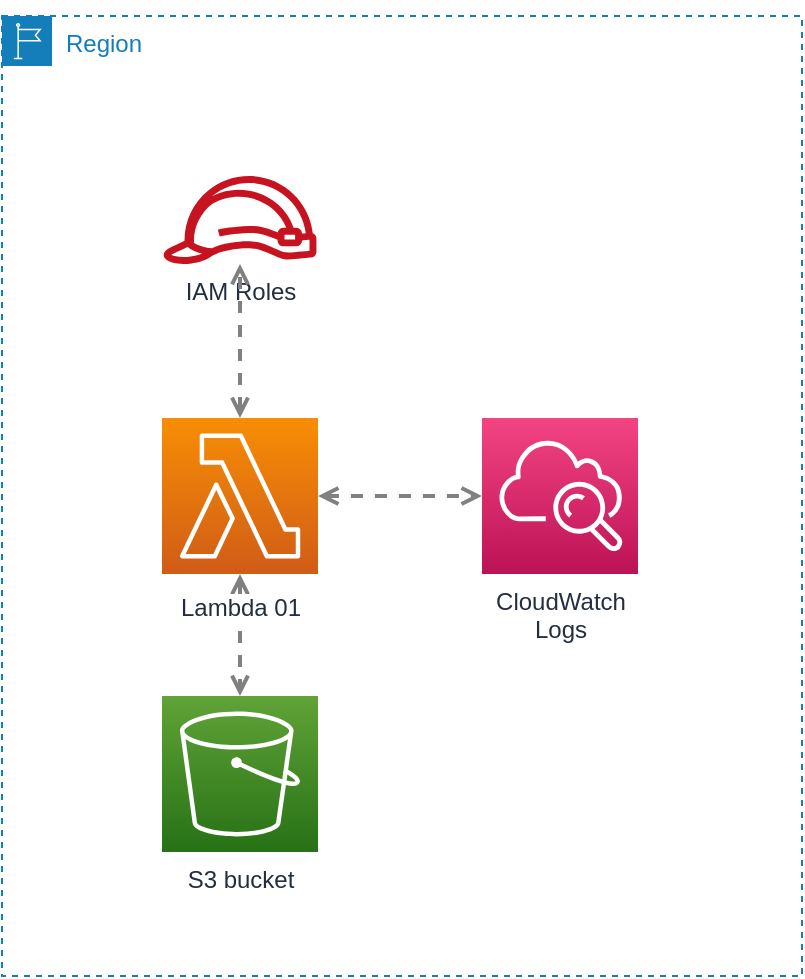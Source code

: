 <mxfile version="20.8.16" type="device"><diagram id="Ht1M8jgEwFfnCIfOTk4-" name="Page-1"><mxGraphModel dx="1432" dy="808" grid="1" gridSize="10" guides="1" tooltips="1" connect="1" arrows="1" fold="1" page="1" pageScale="1" pageWidth="827" pageHeight="1169" math="0" shadow="0"><root><mxCell id="0"/><mxCell id="1" parent="0"/><mxCell id="p2L14pa75F6CwMrKNmM9-4" value="Region" style="points=[[0,0],[0.25,0],[0.5,0],[0.75,0],[1,0],[1,0.25],[1,0.5],[1,0.75],[1,1],[0.75,1],[0.5,1],[0.25,1],[0,1],[0,0.75],[0,0.5],[0,0.25]];outlineConnect=0;gradientColor=none;html=1;whiteSpace=wrap;fontSize=12;fontStyle=0;container=1;pointerEvents=0;collapsible=0;recursiveResize=0;shape=mxgraph.aws4.group;grIcon=mxgraph.aws4.group_region;strokeColor=#147EBA;fillColor=none;verticalAlign=top;align=left;spacingLeft=30;fontColor=#147EBA;dashed=1;" parent="1" vertex="1"><mxGeometry x="80" y="80" width="400" height="480" as="geometry"/></mxCell><mxCell id="p2L14pa75F6CwMrKNmM9-5" value="S3 bucket" style="outlineConnect=0;fontColor=#232F3E;gradientColor=#60A337;gradientDirection=north;fillColor=#277116;strokeColor=#ffffff;dashed=0;verticalLabelPosition=bottom;verticalAlign=top;align=center;html=1;fontSize=12;fontStyle=0;aspect=fixed;shape=mxgraph.aws4.resourceIcon;resIcon=mxgraph.aws4.s3;labelBackgroundColor=#ffffff;" parent="p2L14pa75F6CwMrKNmM9-4" vertex="1"><mxGeometry x="80.0" y="340" width="78" height="78" as="geometry"/></mxCell><mxCell id="p2L14pa75F6CwMrKNmM9-6" style="rounded=0;orthogonalLoop=1;jettySize=auto;html=1;startArrow=open;startFill=0;endArrow=open;endFill=0;strokeWidth=2;strokeColor=#808080;dashed=1;" parent="p2L14pa75F6CwMrKNmM9-4" source="p2L14pa75F6CwMrKNmM9-15" target="p2L14pa75F6CwMrKNmM9-5" edge="1"><mxGeometry relative="1" as="geometry"/></mxCell><mxCell id="p2L14pa75F6CwMrKNmM9-7" value="IAM Roles" style="outlineConnect=0;fontColor=#232F3E;gradientColor=none;fillColor=#C7131F;strokeColor=none;dashed=0;verticalLabelPosition=bottom;verticalAlign=top;align=center;html=1;fontSize=12;fontStyle=0;aspect=fixed;pointerEvents=1;shape=mxgraph.aws4.role;labelBackgroundColor=#ffffff;" parent="p2L14pa75F6CwMrKNmM9-4" vertex="1"><mxGeometry x="80.0" y="80" width="78" height="44" as="geometry"/></mxCell><mxCell id="p2L14pa75F6CwMrKNmM9-8" style="rounded=0;orthogonalLoop=1;jettySize=auto;html=1;startArrow=open;startFill=0;endArrow=open;endFill=0;strokeWidth=2;strokeColor=#808080;dashed=1;" parent="p2L14pa75F6CwMrKNmM9-4" source="p2L14pa75F6CwMrKNmM9-15" target="p2L14pa75F6CwMrKNmM9-7" edge="1"><mxGeometry relative="1" as="geometry"/></mxCell><mxCell id="p2L14pa75F6CwMrKNmM9-11" value="CloudWatch&lt;br&gt;Logs" style="outlineConnect=0;fontColor=#232F3E;gradientColor=#F34482;gradientDirection=north;fillColor=#BC1356;strokeColor=#ffffff;dashed=0;verticalLabelPosition=bottom;verticalAlign=top;align=center;html=1;fontSize=12;fontStyle=0;aspect=fixed;shape=mxgraph.aws4.resourceIcon;resIcon=mxgraph.aws4.cloudwatch;labelBackgroundColor=#ffffff;" parent="p2L14pa75F6CwMrKNmM9-4" vertex="1"><mxGeometry x="240.0" y="201" width="78" height="78" as="geometry"/></mxCell><mxCell id="p2L14pa75F6CwMrKNmM9-12" style="rounded=0;orthogonalLoop=1;jettySize=auto;html=1;startArrow=open;startFill=0;endArrow=open;endFill=0;strokeWidth=2;strokeColor=#808080;dashed=1;" parent="p2L14pa75F6CwMrKNmM9-4" source="p2L14pa75F6CwMrKNmM9-15" target="p2L14pa75F6CwMrKNmM9-11" edge="1"><mxGeometry relative="1" as="geometry"/></mxCell><mxCell id="p2L14pa75F6CwMrKNmM9-15" value="Lambda 01" style="outlineConnect=0;fontColor=#232F3E;gradientColor=#F78E04;gradientDirection=north;fillColor=#D05C17;strokeColor=#ffffff;dashed=0;verticalLabelPosition=bottom;verticalAlign=top;align=center;html=1;fontSize=12;fontStyle=0;aspect=fixed;shape=mxgraph.aws4.resourceIcon;resIcon=mxgraph.aws4.lambda;labelBackgroundColor=#ffffff;spacingTop=3;" parent="p2L14pa75F6CwMrKNmM9-4" vertex="1"><mxGeometry x="80" y="201" width="78" height="78" as="geometry"/></mxCell><mxCell id="p2L14pa75F6CwMrKNmM9-17" style="edgeStyle=none;rounded=0;orthogonalLoop=1;jettySize=auto;html=1;entryX=0.5;entryY=0;entryDx=0;entryDy=0;" parent="1" source="p2L14pa75F6CwMrKNmM9-4" target="p2L14pa75F6CwMrKNmM9-4" edge="1"><mxGeometry relative="1" as="geometry"/></mxCell></root></mxGraphModel></diagram></mxfile>